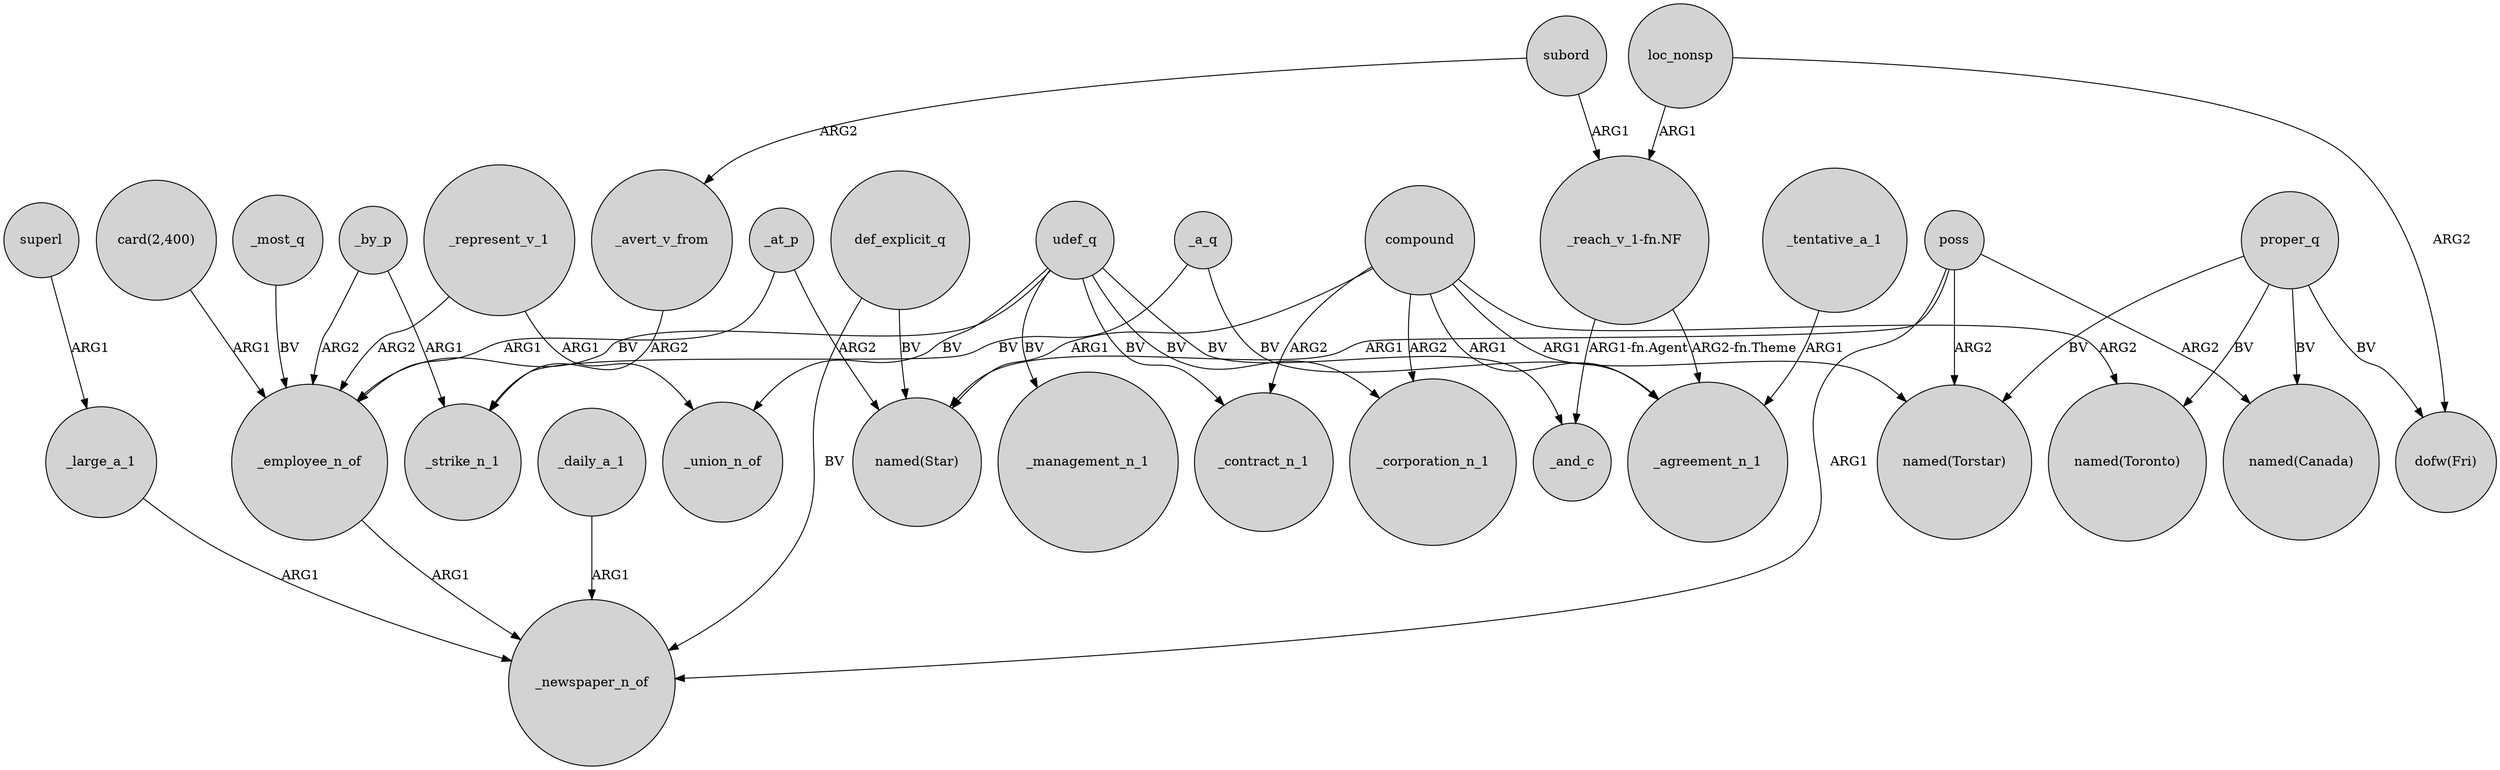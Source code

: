 digraph {
	node [shape=circle style=filled]
	superl -> _large_a_1 [label=ARG1]
	compound -> "named(Torstar)" [label=ARG1]
	poss -> "named(Torstar)" [label=ARG2]
	proper_q -> "dofw(Fri)" [label=BV]
	_represent_v_1 -> _employee_n_of [label=ARG2]
	proper_q -> "named(Canada)" [label=BV]
	udef_q -> _employee_n_of [label=BV]
	_daily_a_1 -> _newspaper_n_of [label=ARG1]
	"_reach_v_1-fn.NF" -> _and_c [label="ARG1-fn.Agent"]
	compound -> _corporation_n_1 [label=ARG2]
	udef_q -> _union_n_of [label=BV]
	compound -> "named(Toronto)" [label=ARG2]
	_by_p -> _strike_n_1 [label=ARG1]
	_a_q -> _strike_n_1 [label=BV]
	poss -> "named(Star)" [label=ARG1]
	udef_q -> _management_n_1 [label=BV]
	_most_q -> _employee_n_of [label=BV]
	loc_nonsp -> "dofw(Fri)" [label=ARG2]
	proper_q -> "named(Toronto)" [label=BV]
	compound -> _contract_n_1 [label=ARG2]
	loc_nonsp -> "_reach_v_1-fn.NF" [label=ARG1]
	udef_q -> _corporation_n_1 [label=BV]
	_by_p -> _employee_n_of [label=ARG2]
	def_explicit_q -> _newspaper_n_of [label=BV]
	_employee_n_of -> _newspaper_n_of [label=ARG1]
	subord -> _avert_v_from [label=ARG2]
	_a_q -> _agreement_n_1 [label=BV]
	"_reach_v_1-fn.NF" -> _agreement_n_1 [label="ARG2-fn.Theme"]
	compound -> "named(Star)" [label=ARG1]
	_represent_v_1 -> _union_n_of [label=ARG1]
	poss -> "named(Canada)" [label=ARG2]
	compound -> _agreement_n_1 [label=ARG1]
	_avert_v_from -> _strike_n_1 [label=ARG2]
	_at_p -> _employee_n_of [label=ARG1]
	"card(2,400)" -> _employee_n_of [label=ARG1]
	subord -> "_reach_v_1-fn.NF" [label=ARG1]
	proper_q -> "named(Torstar)" [label=BV]
	_tentative_a_1 -> _agreement_n_1 [label=ARG1]
	poss -> _newspaper_n_of [label=ARG1]
	_large_a_1 -> _newspaper_n_of [label=ARG1]
	def_explicit_q -> "named(Star)" [label=BV]
	udef_q -> _and_c [label=BV]
	udef_q -> _contract_n_1 [label=BV]
	_at_p -> "named(Star)" [label=ARG2]
}
